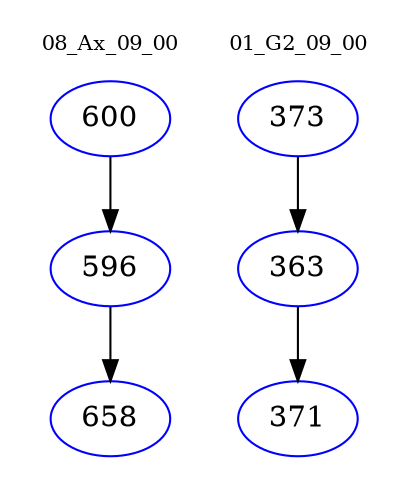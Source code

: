 digraph{
subgraph cluster_0 {
color = white
label = "08_Ax_09_00";
fontsize=10;
T0_600 [label="600", color="blue"]
T0_600 -> T0_596 [color="black"]
T0_596 [label="596", color="blue"]
T0_596 -> T0_658 [color="black"]
T0_658 [label="658", color="blue"]
}
subgraph cluster_1 {
color = white
label = "01_G2_09_00";
fontsize=10;
T1_373 [label="373", color="blue"]
T1_373 -> T1_363 [color="black"]
T1_363 [label="363", color="blue"]
T1_363 -> T1_371 [color="black"]
T1_371 [label="371", color="blue"]
}
}
